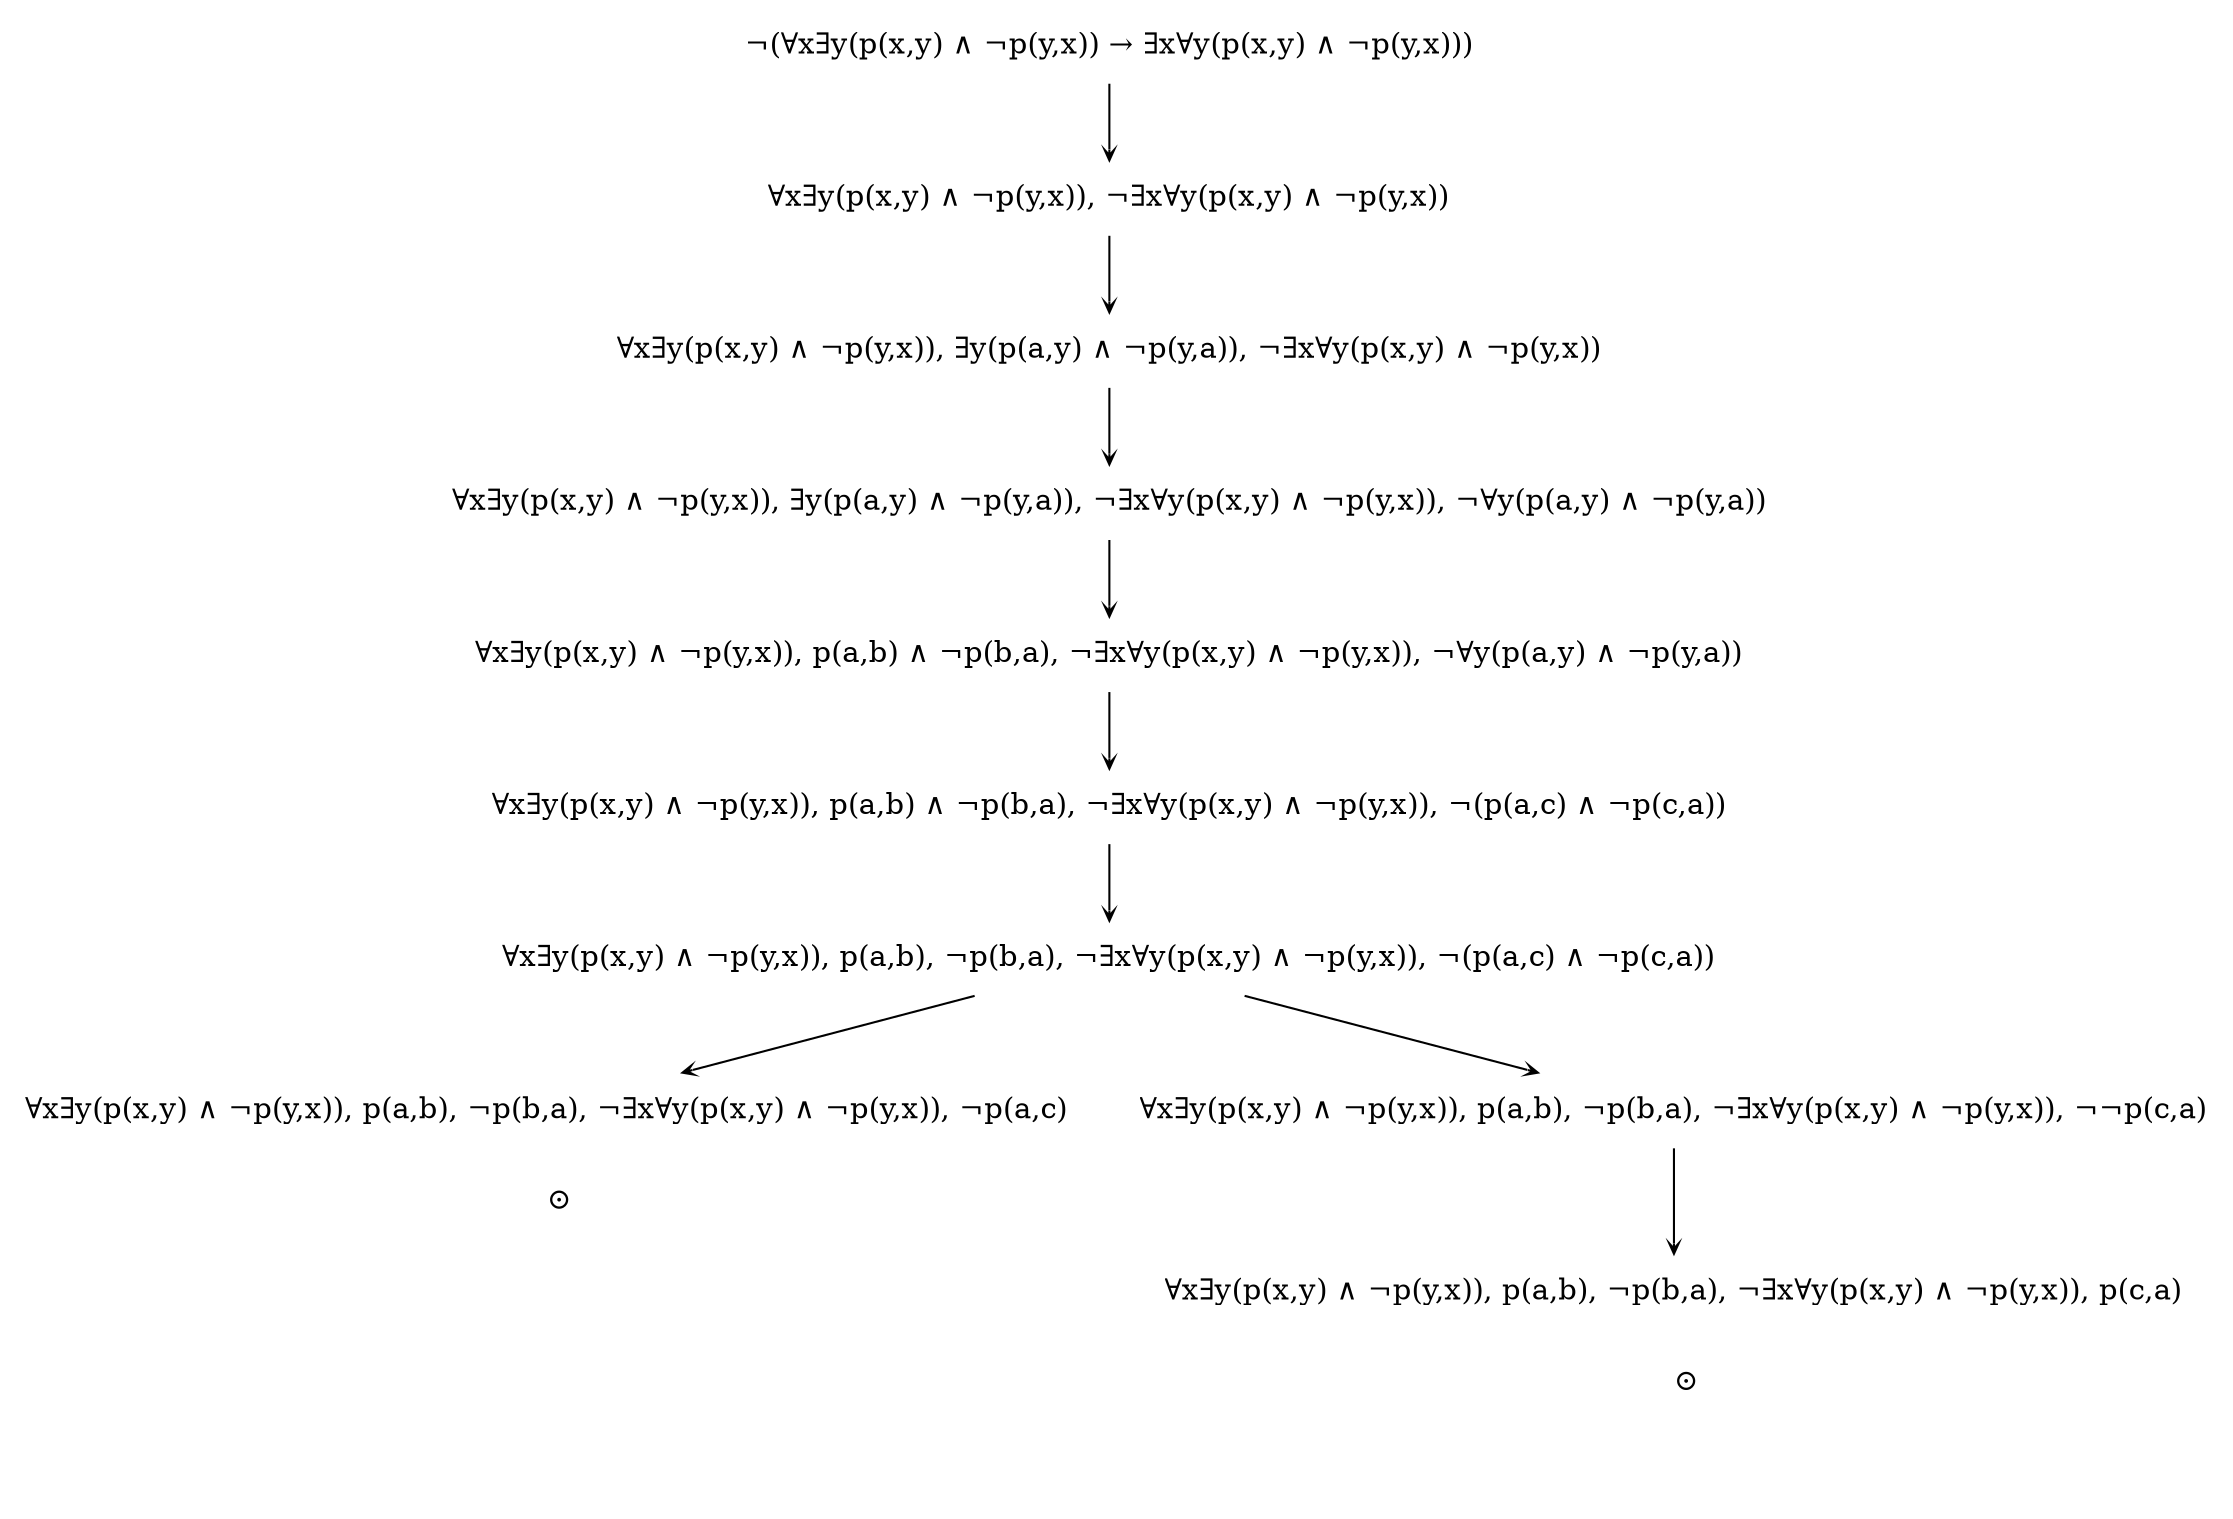 digraph G {
    splines="FALSE";
    edge [arrowhead=vee arrowsize=0.5]
    node [shape="none"]
    l711 [label=""]
    l722 [label=""]
    // x1 [label=""]

    l1 [label="¬(∀x∃y(p(x,y) ∧ ¬p(y,x)) → ∃x∀y(p(x,y) ∧ ¬p(y,x)))"]
    l2 [label="∀x∃y(p(x,y) ∧ ¬p(y,x)), ¬∃x∀y(p(x,y) ∧ ¬p(y,x))"]
    l3 [label="∀x∃y(p(x,y) ∧ ¬p(y,x)), ∃y(p(a,y) ∧ ¬p(y,a)), ¬∃x∀y(p(x,y) ∧ ¬p(y,x))"]
    l4 [label="∀x∃y(p(x,y) ∧ ¬p(y,x)), ∃y(p(a,y) ∧ ¬p(y,a)), ¬∃x∀y(p(x,y) ∧ ¬p(y,x)), ¬∀y(p(a,y) ∧ ¬p(y,a))"]
    l5 [label="∀x∃y(p(x,y) ∧ ¬p(y,x)), p(a,b) ∧ ¬p(b,a), ¬∃x∀y(p(x,y) ∧ ¬p(y,x)), ¬∀y(p(a,y) ∧ ¬p(y,a))"]
    l6 [label="∀x∃y(p(x,y) ∧ ¬p(y,x)), p(a,b) ∧ ¬p(b,a), ¬∃x∀y(p(x,y) ∧ ¬p(y,x)), ¬(p(a,c) ∧ ¬p(c,a))"]
    l7 [label="∀x∃y(p(x,y) ∧ ¬p(y,x)), p(a,b), ¬p(b,a), ¬∃x∀y(p(x,y) ∧ ¬p(y,x)), ¬(p(a,c) ∧ ¬p(c,a))"]
    l71 [label="∀x∃y(p(x,y) ∧ ¬p(y,x)), p(a,b), ¬p(b,a), ¬∃x∀y(p(x,y) ∧ ¬p(y,x)), ¬p(a,c)"]

    l72 [label="∀x∃y(p(x,y) ∧ ¬p(y,x)), p(a,b), ¬p(b,a), ¬∃x∀y(p(x,y) ∧ ¬p(y,x)), ¬¬p(c,a)"]
    l721 [label="∀x∃y(p(x,y) ∧ ¬p(y,x)), p(a,b), ¬p(b,a), ¬∃x∀y(p(x,y) ∧ ¬p(y,x)), p(c,a)"]

    l1 -> l2 -> l3 -> l4 -> l5 -> l6 -> l7 -> {l71, l72}
    l71 -> l711 [label="⊙" color=white]
    l72 -> l721
    l721 -> l722 [label="⊙" color=white]

    // l1 -> o1 [label="⊙" color=white]
    // l1 -> x1 [label="×" color=white]

}